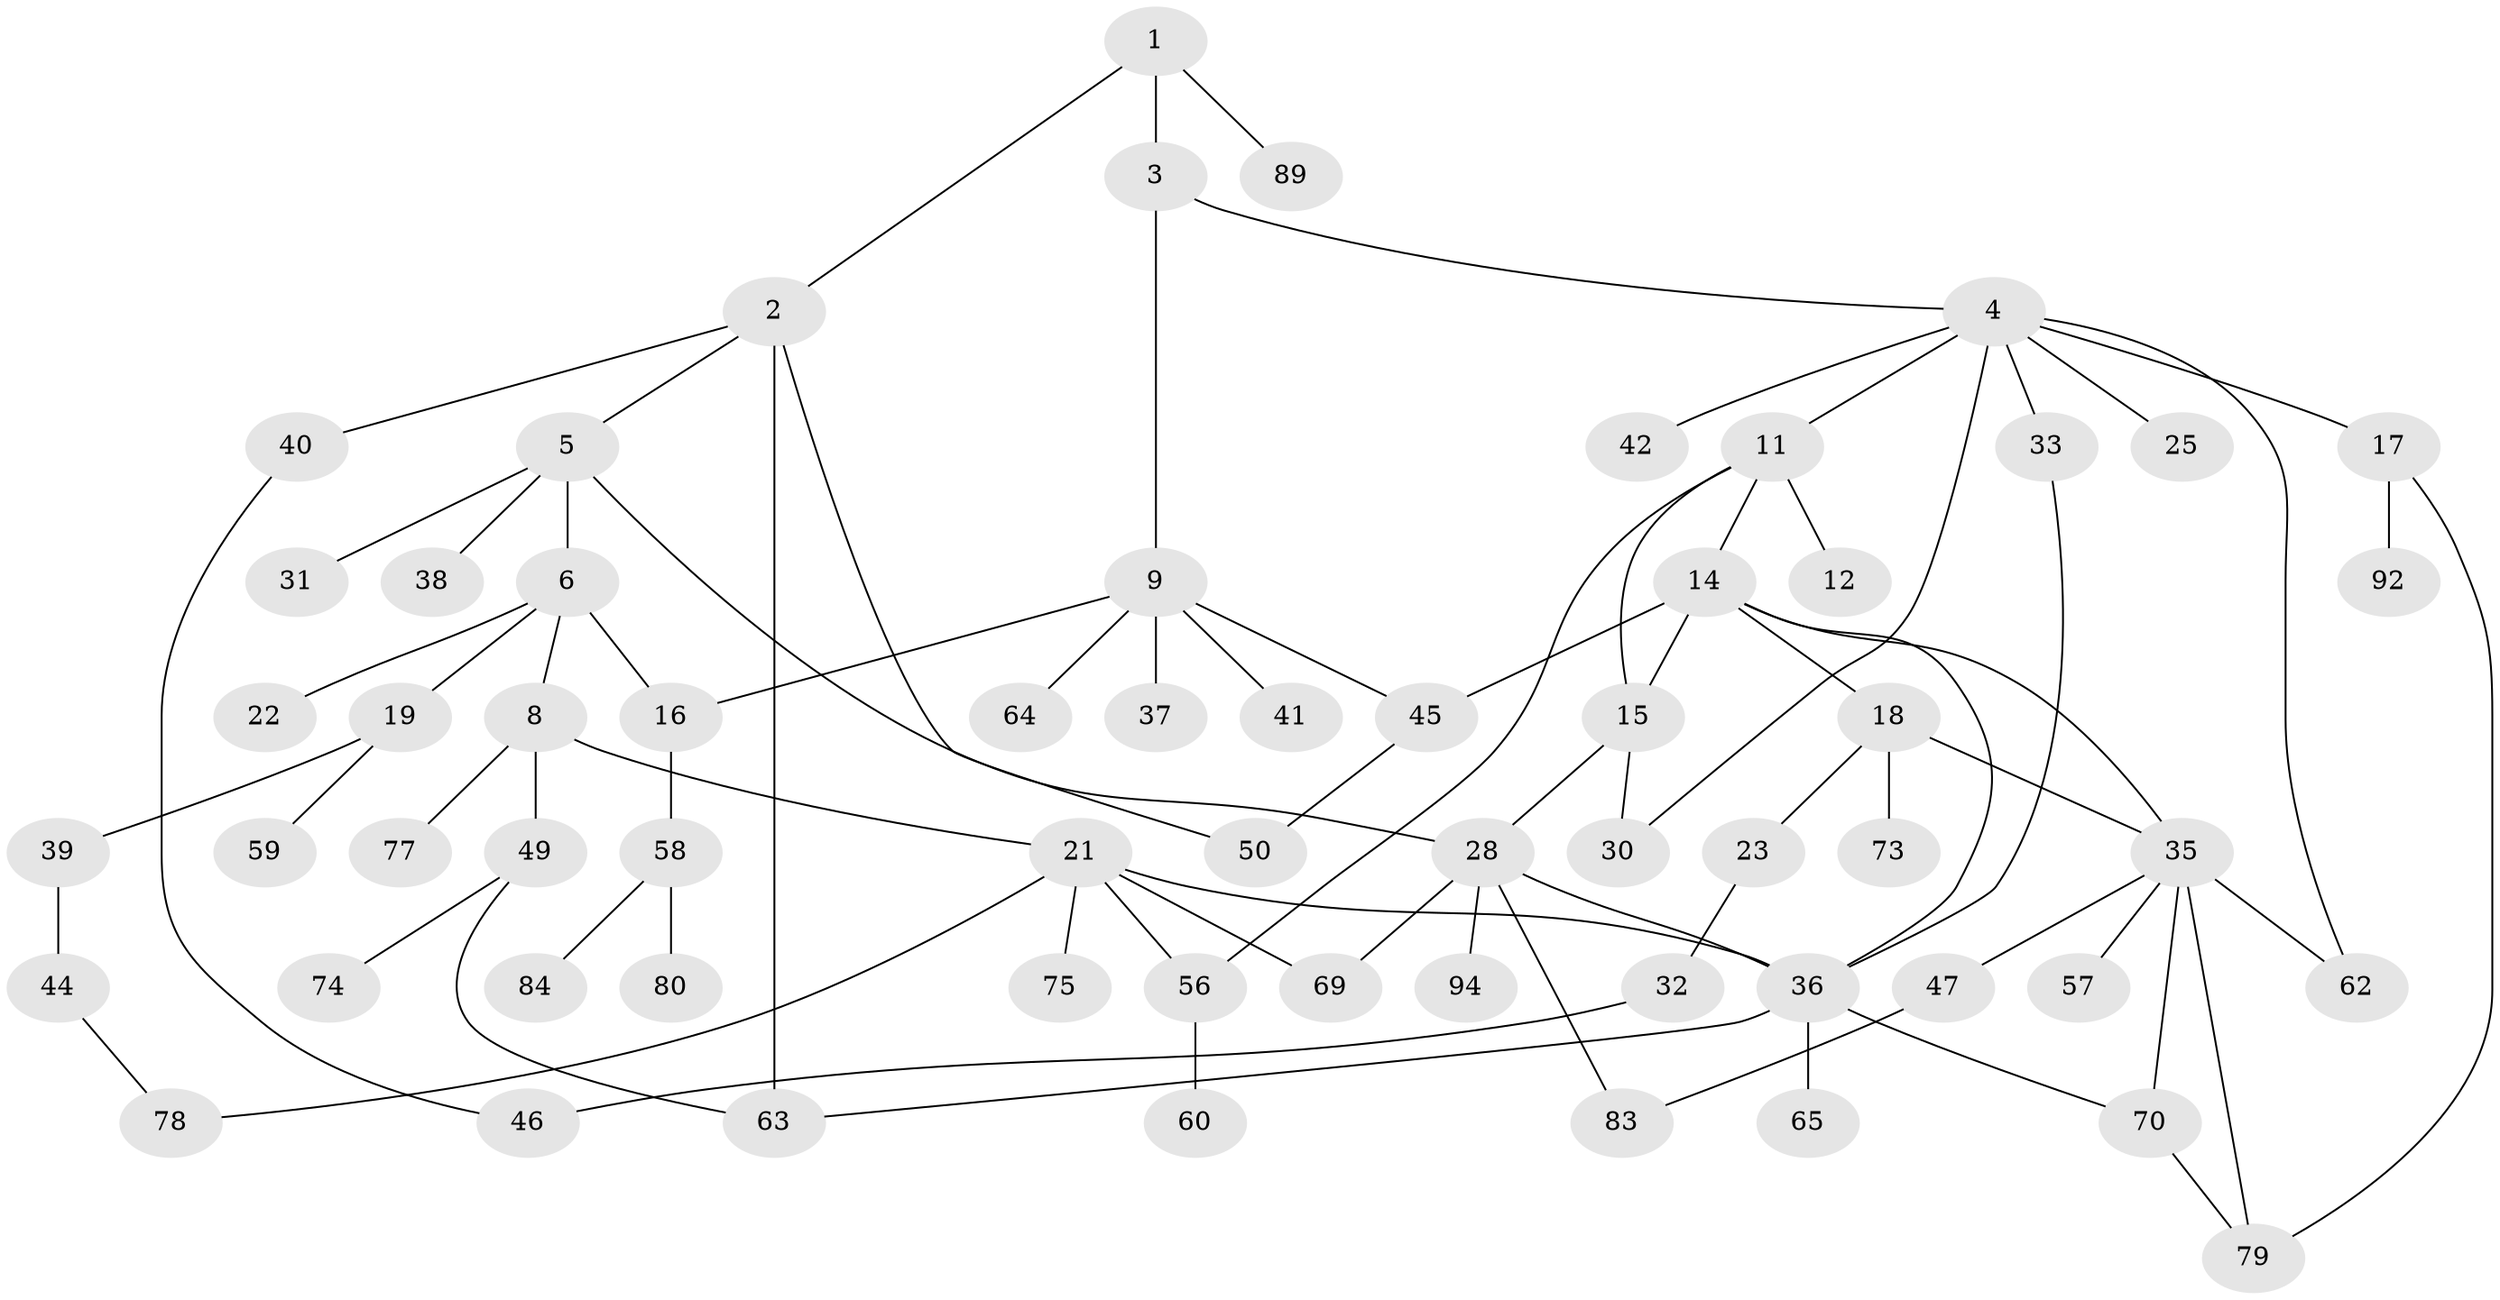// Generated by graph-tools (version 1.1) at 2025/23/03/03/25 07:23:34]
// undirected, 62 vertices, 82 edges
graph export_dot {
graph [start="1"]
  node [color=gray90,style=filled];
  1 [super="+29"];
  2 [super="+10"];
  3;
  4 [super="+13"];
  5 [super="+7"];
  6;
  8 [super="+76"];
  9 [super="+27"];
  11;
  12;
  14 [super="+20"];
  15 [super="+26"];
  16 [super="+68"];
  17 [super="+53"];
  18 [super="+71"];
  19 [super="+24"];
  21 [super="+48"];
  22 [super="+72"];
  23;
  25;
  28 [super="+34"];
  30 [super="+55"];
  31;
  32 [super="+85"];
  33;
  35 [super="+43"];
  36 [super="+52"];
  37 [super="+51"];
  38 [super="+86"];
  39 [super="+54"];
  40;
  41 [super="+66"];
  42;
  44;
  45;
  46;
  47;
  49 [super="+67"];
  50 [super="+91"];
  56 [super="+87"];
  57;
  58 [super="+61"];
  59;
  60;
  62 [super="+81"];
  63 [super="+82"];
  64;
  65;
  69;
  70;
  73;
  74;
  75;
  77;
  78 [super="+93"];
  79 [super="+88"];
  80;
  83 [super="+90"];
  84;
  89;
  92;
  94;
  1 -- 2;
  1 -- 3;
  1 -- 89;
  2 -- 5;
  2 -- 40;
  2 -- 63;
  2 -- 50;
  3 -- 4;
  3 -- 9;
  4 -- 11;
  4 -- 33;
  4 -- 17;
  4 -- 25;
  4 -- 42;
  4 -- 62;
  4 -- 30;
  5 -- 6;
  5 -- 28;
  5 -- 31;
  5 -- 38;
  6 -- 8;
  6 -- 19;
  6 -- 22;
  6 -- 16;
  8 -- 21;
  8 -- 49;
  8 -- 77;
  9 -- 16;
  9 -- 37;
  9 -- 41;
  9 -- 64;
  9 -- 45;
  11 -- 12;
  11 -- 14;
  11 -- 15;
  11 -- 56;
  14 -- 18;
  14 -- 15;
  14 -- 35;
  14 -- 36;
  14 -- 45;
  15 -- 28;
  15 -- 30;
  16 -- 58;
  17 -- 92;
  17 -- 79;
  18 -- 23;
  18 -- 35;
  18 -- 73;
  19 -- 39;
  19 -- 59;
  21 -- 78;
  21 -- 69;
  21 -- 56;
  21 -- 75;
  21 -- 36;
  23 -- 32;
  28 -- 69;
  28 -- 83;
  28 -- 94;
  28 -- 36;
  32 -- 46;
  33 -- 36;
  35 -- 47;
  35 -- 57;
  35 -- 62;
  35 -- 70;
  35 -- 79;
  36 -- 63;
  36 -- 70;
  36 -- 65;
  39 -- 44;
  40 -- 46;
  44 -- 78;
  45 -- 50;
  47 -- 83;
  49 -- 63;
  49 -- 74;
  56 -- 60;
  58 -- 80;
  58 -- 84;
  70 -- 79;
}
